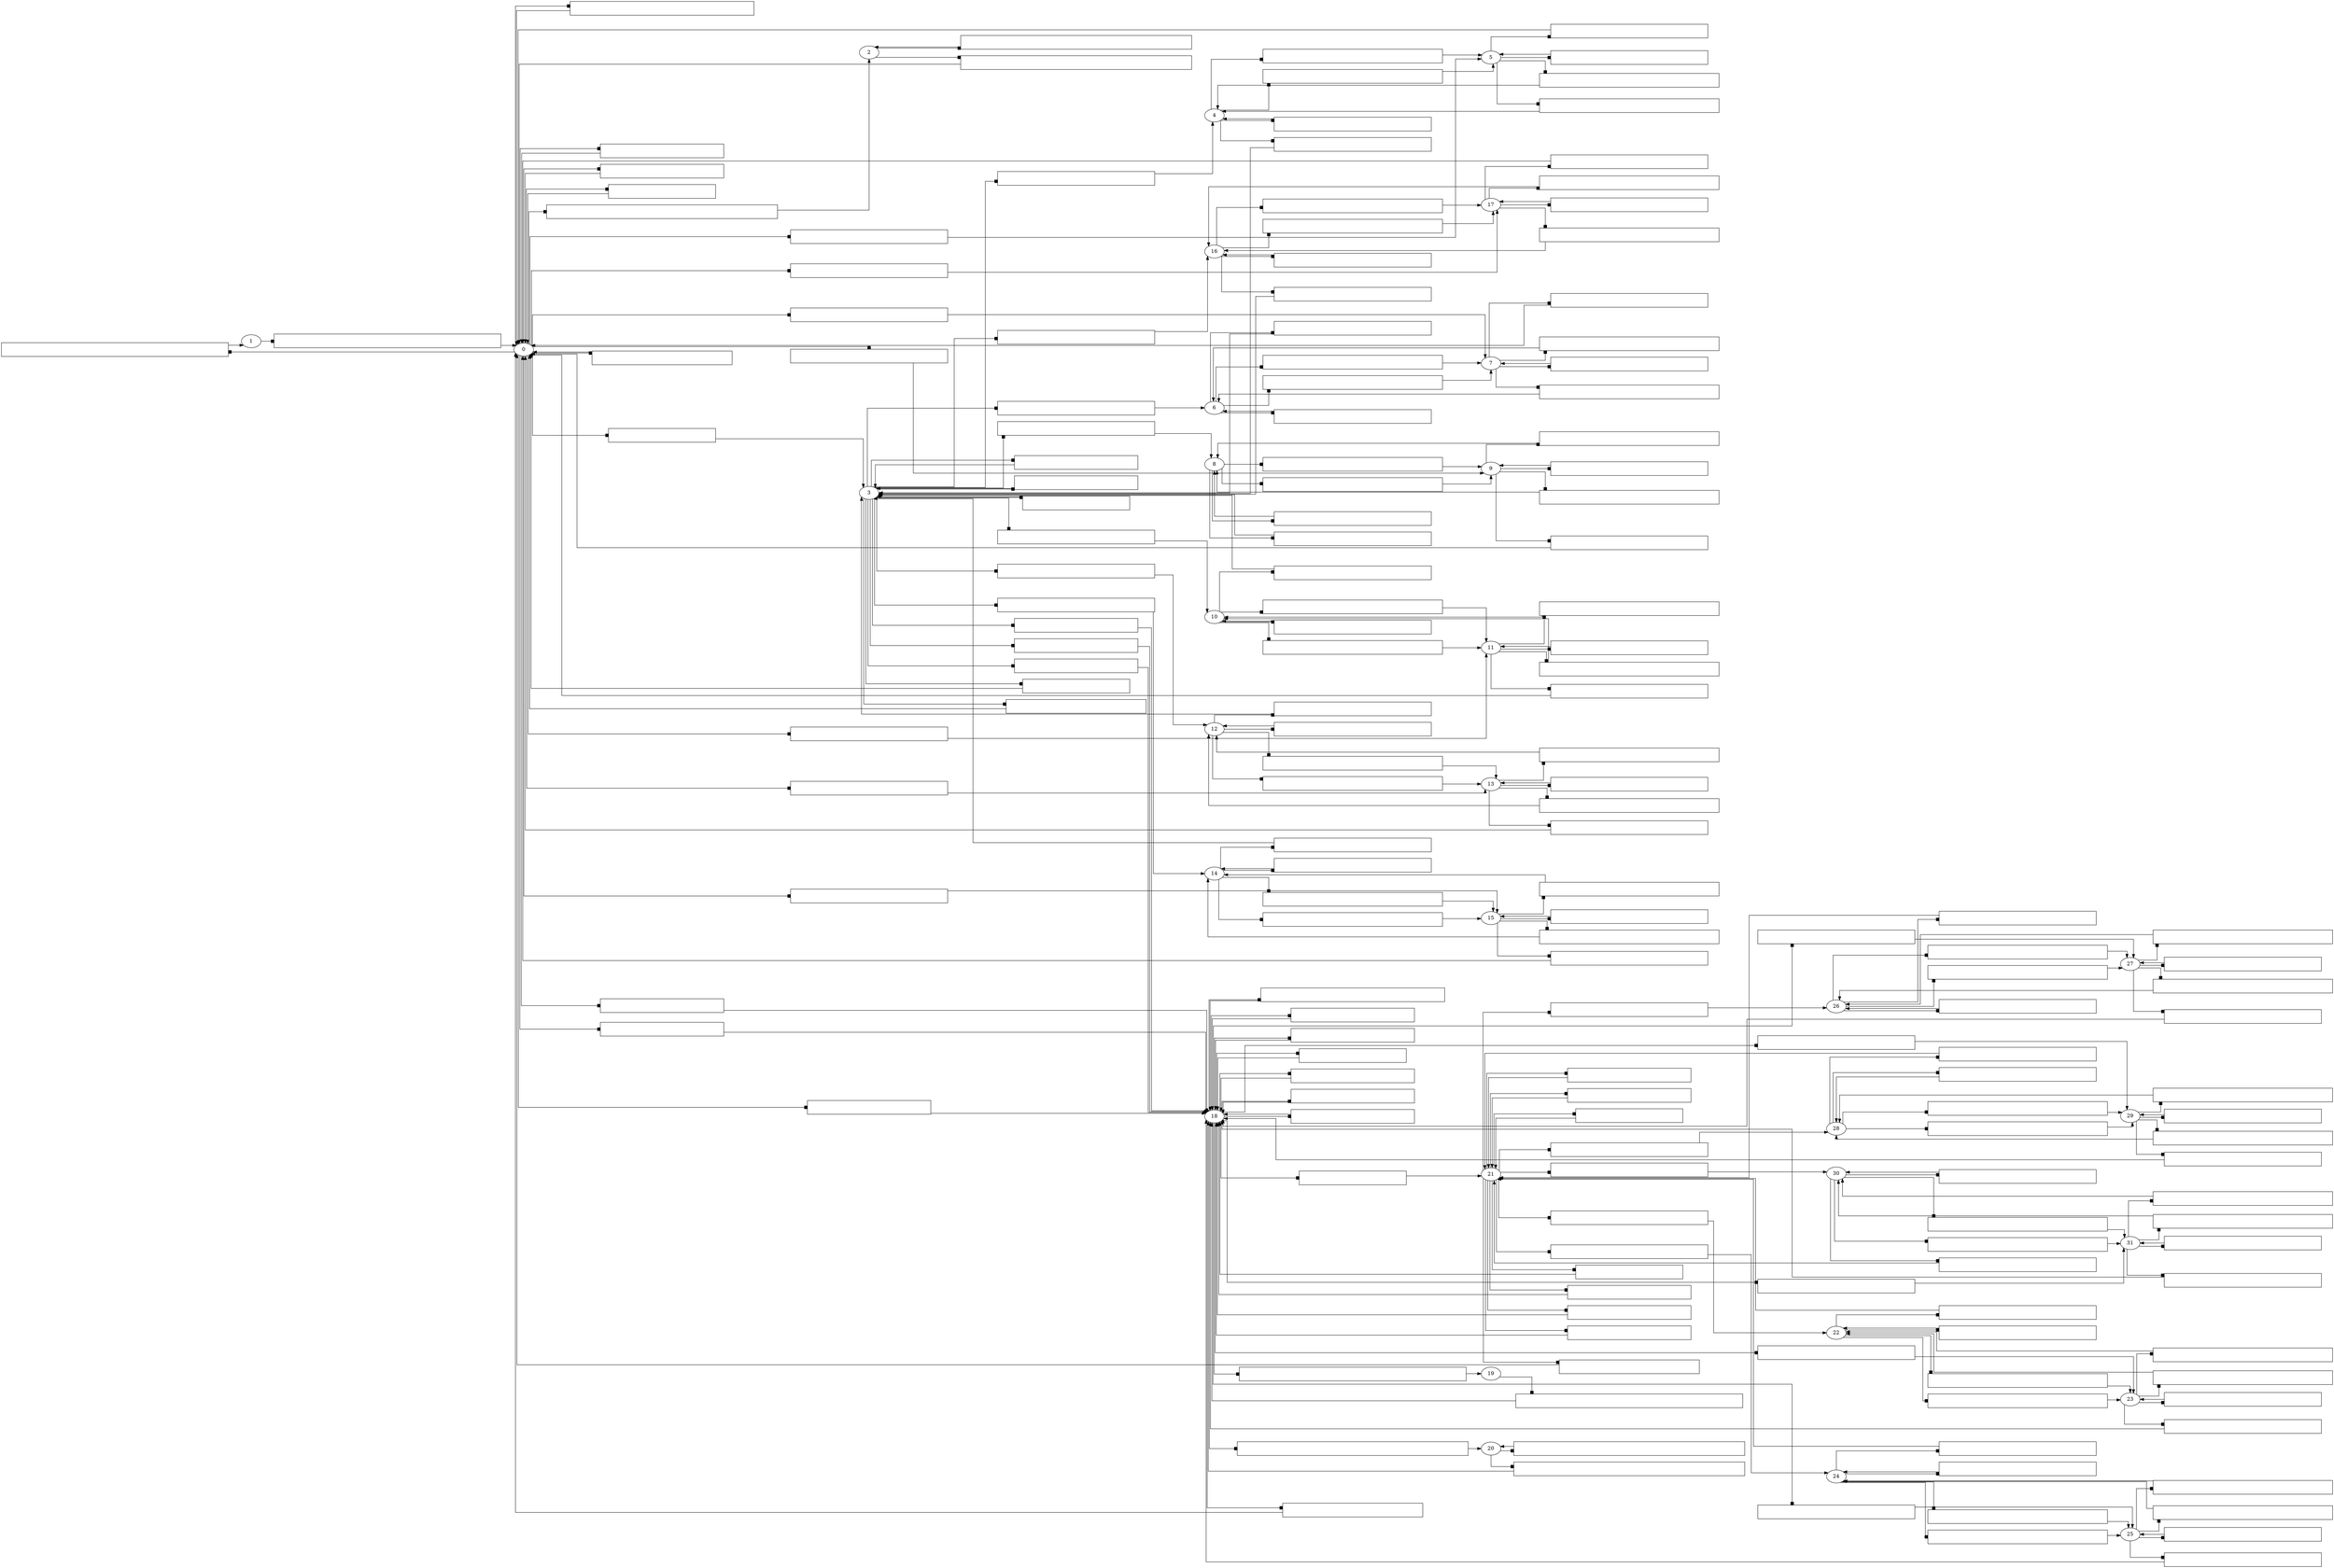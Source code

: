 digraph G {

	rankdir="LR";
	splines=ortho;

	E0 [label="'mouseover' on '#131-125'\n(/html[1]/body[1]/div[2]/div[2]/*[name()='svg'][1]/*[name()='g'][1]/*[name()='rect'][1])", shape="box", style="filled", fillcolor="#FFFFFF", fontcolor="#FFFFFF"];
	0 -> E0 [arrowhead="box"];
	E0 -> 1;

	E1 [label="'click' on '#svgM rect.legendSquare'\n(/html[1]/body[1]/div[2]/div[2]/*[name()='svg'][1]/*[name()='rect'][1])", shape="box", style="filled", fillcolor="#FFFFFF", fontcolor="#FFFFFF"];
	0 -> E1 [arrowhead="box"];
	E1 -> 0;

	E2 [label="'mouseover' on '#svgS g circle.dot'\n(/html[1]/body[1]/div[2]/div[3]/*[name()='svg'][1]/*[name()='g'][1]/*[name()='circle'][1])", shape="box", style="filled", fillcolor="#FFFFFF", fontcolor="#FFFFFF"];
	0 -> E2 [arrowhead="box"];
	E2 -> 2;

	E3 [label="'click' on '#all-only'\n(/html[1]/body[1]/div[2]/div[4]/div[1]/input[1])", shape="box", style="filled", fillcolor="#FFFFFF", fontcolor="#FFFFFF"];
	0 -> E3 [arrowhead="box"];
	E3 -> 0;

	E4 [label="'change' on '#all-only'\n(/html[1]/body[1]/div[2]/div[4]/div[1]/input[1])", shape="box", style="filled", fillcolor="#FFFFFF", fontcolor="#FFFFFF"];
	0 -> E4 [arrowhead="box"];
	E4 -> 0;

	E5 [label="'click' on '#list-area input'\n(/html[1]/body[1]/div[2]/div[4]/input[1])", shape="box", style="filled", fillcolor="#FFFFFF", fontcolor="#FFFFFF"];
	0 -> E5 [arrowhead="box"];
	E5 -> 0;

	E6 [label="'click' on '#list-area input'\n(/html[1]/body[1]/div[2]/div[4]/input[2])", shape="box", style="filled", fillcolor="#FFFFFF", fontcolor="#FFFFFF"];
	0 -> E6 [arrowhead="box"];
	E6 -> 3;

	E7 [label="'mouseover' on '#list-area table tbody tr td.atd'\n(/html[1]/body[1]/div[2]/div[4]/table[1]/tbody[1]/tr[1]/td[1])", shape="box", style="filled", fillcolor="#FFFFFF", fontcolor="#FFFFFF"];
	0 -> E7 [arrowhead="box"];
	E7 -> 5;

	E8 [label="'mouseover' on '#list-area table tbody tr td.atd'\n(/html[1]/body[1]/div[2]/div[4]/table[1]/tbody[1]/tr[2]/td[1])", shape="box", style="filled", fillcolor="#FFFFFF", fontcolor="#FFFFFF"];
	0 -> E8 [arrowhead="box"];
	E8 -> 7;

	E9 [label="'mouseover' on '#list-area table tbody tr td.atd'\n(/html[1]/body[1]/div[2]/div[4]/table[1]/tbody[1]/tr[3]/td[1])", shape="box", style="filled", fillcolor="#FFFFFF", fontcolor="#FFFFFF"];
	0 -> E9 [arrowhead="box"];
	E9 -> 9;

	E10 [label="'mouseover' on '#list-area table tbody tr td.atd'\n(/html[1]/body[1]/div[2]/div[4]/table[1]/tbody[1]/tr[4]/td[1])", shape="box", style="filled", fillcolor="#FFFFFF", fontcolor="#FFFFFF"];
	0 -> E10 [arrowhead="box"];
	E10 -> 11;

	E11 [label="'mouseover' on '#list-area table tbody tr td.atd'\n(/html[1]/body[1]/div[2]/div[4]/table[1]/tbody[1]/tr[5]/td[1])", shape="box", style="filled", fillcolor="#FFFFFF", fontcolor="#FFFFFF"];
	0 -> E11 [arrowhead="box"];
	E11 -> 13;

	E12 [label="'mouseover' on '#list-area table tbody tr td.atd'\n(/html[1]/body[1]/div[2]/div[4]/table[1]/tbody[1]/tr[6]/td[1])", shape="box", style="filled", fillcolor="#FFFFFF", fontcolor="#FFFFFF"];
	0 -> E12 [arrowhead="box"];
	E12 -> 15;

	E13 [label="'mouseover' on '#list-area table tbody tr td.atd'\n(/html[1]/body[1]/div[2]/div[4]/table[1]/tbody[1]/tr[7]/td[1])", shape="box", style="filled", fillcolor="#FFFFFF", fontcolor="#FFFFFF"];
	0 -> E13 [arrowhead="box"];
	E13 -> 17;

	E14 [label="'click' on '#cancdis'\n(/html[1]/body[1]/div[2]/div[4]/div[2]/div[1]/input[1])", shape="box", style="filled", fillcolor="#FFFFFF", fontcolor="#FFFFFF"];
	0 -> E14 [arrowhead="box"];
	E14 -> 0;

	E15 [label="'click' on '#t5d1'\n(/html[1]/body[1]/div[2]/div[4]/div[2]/input[1])", shape="box", style="filled", fillcolor="#FFFFFF", fontcolor="#FFFFFF"];
	0 -> E15 [arrowhead="box"];
	E15 -> 18;

	E16 [label="'click' on '#t5d2'\n(/html[1]/body[1]/div[2]/div[4]/div[2]/input[2])", shape="box", style="filled", fillcolor="#FFFFFF", fontcolor="#FFFFFF"];
	0 -> E16 [arrowhead="box"];
	E16 -> 18;

	E17 [label="'click' on '#t5s'\n(/html[1]/body[1]/div[2]/div[4]/div[2]/input[3])", shape="box", style="filled", fillcolor="#FFFFFF", fontcolor="#FFFFFF"];
	0 -> E17 [arrowhead="box"];
	E17 -> 18;

	E18 [label="'mouseout' on '#131-125'\n(/html[1]/body[1]/div[2]/div[2]/*[name()='svg'][1]/*[name()='g'][1]/*[name()='rect'][1])", shape="box", style="filled", fillcolor="#FFFFFF", fontcolor="#FFFFFF"];
	1 -> E18 [arrowhead="box"];
	E18 -> 0;

	E19 [label="'mouseout' on '#svgS g circle.dot'\n(/html[1]/body[1]/div[2]/div[3]/*[name()='svg'][1]/*[name()='g'][1]/*[name()='circle'][1])", shape="box", style="filled", fillcolor="#FFFFFF", fontcolor="#FFFFFF"];
	2 -> E19 [arrowhead="box"];
	E19 -> 0;

	E20 [label="'click' on '#svgS g circle.dot'\n(/html[1]/body[1]/div[2]/div[3]/*[name()='svg'][1]/*[name()='g'][1]/*[name()='circle'][1])", shape="box", style="filled", fillcolor="#FFFFFF", fontcolor="#FFFFFF"];
	2 -> E20 [arrowhead="box"];
	E20 -> 2;

	E21 [label="'click' on '#all-only'\n(/html[1]/body[1]/div[2]/div[4]/div[1]/input[1])", shape="box", style="filled", fillcolor="#FFFFFF", fontcolor="#FFFFFF"];
	3 -> E21 [arrowhead="box"];
	E21 -> 3;

	E22 [label="'change' on '#all-only'\n(/html[1]/body[1]/div[2]/div[4]/div[1]/input[1])", shape="box", style="filled", fillcolor="#FFFFFF", fontcolor="#FFFFFF"];
	3 -> E22 [arrowhead="box"];
	E22 -> 3;

	E23 [label="'click' on '#list-area input'\n(/html[1]/body[1]/div[2]/div[4]/input[1])", shape="box", style="filled", fillcolor="#FFFFFF", fontcolor="#FFFFFF"];
	3 -> E23 [arrowhead="box"];
	E23 -> 0;

	E24 [label="'click' on '#list-area input'\n(/html[1]/body[1]/div[2]/div[4]/input[2])", shape="box", style="filled", fillcolor="#FFFFFF", fontcolor="#FFFFFF"];
	3 -> E24 [arrowhead="box"];
	E24 -> 3;

	E25 [label="'mouseover' on '#list-area table tbody tr td.atd'\n(/html[1]/body[1]/div[2]/div[4]/table[1]/tbody[1]/tr[1]/td[1])", shape="box", style="filled", fillcolor="#FFFFFF", fontcolor="#FFFFFF"];
	3 -> E25 [arrowhead="box"];
	E25 -> 4;

	E26 [label="'mouseover' on '#list-area table tbody tr td.atd'\n(/html[1]/body[1]/div[2]/div[4]/table[1]/tbody[1]/tr[2]/td[1])", shape="box", style="filled", fillcolor="#FFFFFF", fontcolor="#FFFFFF"];
	3 -> E26 [arrowhead="box"];
	E26 -> 6;

	E27 [label="'mouseover' on '#list-area table tbody tr td.atd'\n(/html[1]/body[1]/div[2]/div[4]/table[1]/tbody[1]/tr[3]/td[1])", shape="box", style="filled", fillcolor="#FFFFFF", fontcolor="#FFFFFF"];
	3 -> E27 [arrowhead="box"];
	E27 -> 8;

	E28 [label="'mouseover' on '#list-area table tbody tr td.atd'\n(/html[1]/body[1]/div[2]/div[4]/table[1]/tbody[1]/tr[4]/td[1])", shape="box", style="filled", fillcolor="#FFFFFF", fontcolor="#FFFFFF"];
	3 -> E28 [arrowhead="box"];
	E28 -> 10;

	E29 [label="'mouseover' on '#list-area table tbody tr td.atd'\n(/html[1]/body[1]/div[2]/div[4]/table[1]/tbody[1]/tr[5]/td[1])", shape="box", style="filled", fillcolor="#FFFFFF", fontcolor="#FFFFFF"];
	3 -> E29 [arrowhead="box"];
	E29 -> 12;

	E30 [label="'mouseover' on '#list-area table tbody tr td.atd'\n(/html[1]/body[1]/div[2]/div[4]/table[1]/tbody[1]/tr[6]/td[1])", shape="box", style="filled", fillcolor="#FFFFFF", fontcolor="#FFFFFF"];
	3 -> E30 [arrowhead="box"];
	E30 -> 14;

	E31 [label="'mouseover' on '#list-area table tbody tr td.atd'\n(/html[1]/body[1]/div[2]/div[4]/table[1]/tbody[1]/tr[7]/td[1])", shape="box", style="filled", fillcolor="#FFFFFF", fontcolor="#FFFFFF"];
	3 -> E31 [arrowhead="box"];
	E31 -> 16;

	E32 [label="'click' on '#cancdis'\n(/html[1]/body[1]/div[2]/div[4]/div[2]/div[1]/input[1])", shape="box", style="filled", fillcolor="#FFFFFF", fontcolor="#FFFFFF"];
	3 -> E32 [arrowhead="box"];
	E32 -> 0;

	E33 [label="'click' on '#t5d1'\n(/html[1]/body[1]/div[2]/div[4]/div[2]/input[1])", shape="box", style="filled", fillcolor="#FFFFFF", fontcolor="#FFFFFF"];
	3 -> E33 [arrowhead="box"];
	E33 -> 18;

	E34 [label="'click' on '#t5d2'\n(/html[1]/body[1]/div[2]/div[4]/div[2]/input[2])", shape="box", style="filled", fillcolor="#FFFFFF", fontcolor="#FFFFFF"];
	3 -> E34 [arrowhead="box"];
	E34 -> 18;

	E35 [label="'click' on '#t5s'\n(/html[1]/body[1]/div[2]/div[4]/div[2]/input[3])", shape="box", style="filled", fillcolor="#FFFFFF", fontcolor="#FFFFFF"];
	3 -> E35 [arrowhead="box"];
	E35 -> 18;

	E36 [label="'mouseout' on '#list-area table tbody tr td.atd'\n(/html[1]/body[1]/div[2]/div[4]/table[1]/tbody[1]/tr[1]/td[1])", shape="box", style="filled", fillcolor="#FFFFFF", fontcolor="#FFFFFF"];
	4 -> E36 [arrowhead="box"];
	E36 -> 3;

	E37 [label="'click' on '#list-area table tbody tr td.atd'\n(/html[1]/body[1]/div[2]/div[4]/table[1]/tbody[1]/tr[1]/td[1])", shape="box", style="filled", fillcolor="#FFFFFF", fontcolor="#FFFFFF"];
	4 -> E37 [arrowhead="box"];
	E37 -> 4;

	E38 [label="'click' on '#breast neoplasms '\n(/html[1]/body[1]/div[2]/div[4]/table[1]/tbody[1]/tr[1]/td[1]/input[1])", shape="box", style="filled", fillcolor="#FFFFFF", fontcolor="#FFFFFF"];
	4 -> E38 [arrowhead="box"];
	E38 -> 5;

	E39 [label="'change' on '#breast neoplasms '\n(/html[1]/body[1]/div[2]/div[4]/table[1]/tbody[1]/tr[1]/td[1]/input[1])", shape="box", style="filled", fillcolor="#FFFFFF", fontcolor="#FFFFFF"];
	4 -> E39 [arrowhead="box"];
	E39 -> 5;

	E40 [label="'mouseout' on '#list-area table tbody tr td.atd'\n(/html[1]/body[1]/div[2]/div[4]/table[1]/tbody[1]/tr[1]/td[1])", shape="box", style="filled", fillcolor="#FFFFFF", fontcolor="#FFFFFF"];
	5 -> E40 [arrowhead="box"];
	E40 -> 0;

	E41 [label="'click' on '#list-area table tbody tr td.atd'\n(/html[1]/body[1]/div[2]/div[4]/table[1]/tbody[1]/tr[1]/td[1])", shape="box", style="filled", fillcolor="#FFFFFF", fontcolor="#FFFFFF"];
	5 -> E41 [arrowhead="box"];
	E41 -> 5;

	E42 [label="'click' on '#breast neoplasms '\n(/html[1]/body[1]/div[2]/div[4]/table[1]/tbody[1]/tr[1]/td[1]/input[1])", shape="box", style="filled", fillcolor="#FFFFFF", fontcolor="#FFFFFF"];
	5 -> E42 [arrowhead="box"];
	E42 -> 4;

	E43 [label="'change' on '#breast neoplasms '\n(/html[1]/body[1]/div[2]/div[4]/table[1]/tbody[1]/tr[1]/td[1]/input[1])", shape="box", style="filled", fillcolor="#FFFFFF", fontcolor="#FFFFFF"];
	5 -> E43 [arrowhead="box"];
	E43 -> 4;

	E44 [label="'mouseout' on '#list-area table tbody tr td.atd'\n(/html[1]/body[1]/div[2]/div[4]/table[1]/tbody[1]/tr[2]/td[1])", shape="box", style="filled", fillcolor="#FFFFFF", fontcolor="#FFFFFF"];
	6 -> E44 [arrowhead="box"];
	E44 -> 3;

	E45 [label="'click' on '#list-area table tbody tr td.atd'\n(/html[1]/body[1]/div[2]/div[4]/table[1]/tbody[1]/tr[2]/td[1])", shape="box", style="filled", fillcolor="#FFFFFF", fontcolor="#FFFFFF"];
	6 -> E45 [arrowhead="box"];
	E45 -> 6;

	E46 [label="'click' on '#carcinoma renal cell '\n(/html[1]/body[1]/div[2]/div[4]/table[1]/tbody[1]/tr[2]/td[1]/input[1])", shape="box", style="filled", fillcolor="#FFFFFF", fontcolor="#FFFFFF"];
	6 -> E46 [arrowhead="box"];
	E46 -> 7;

	E47 [label="'change' on '#carcinoma renal cell '\n(/html[1]/body[1]/div[2]/div[4]/table[1]/tbody[1]/tr[2]/td[1]/input[1])", shape="box", style="filled", fillcolor="#FFFFFF", fontcolor="#FFFFFF"];
	6 -> E47 [arrowhead="box"];
	E47 -> 7;

	E48 [label="'mouseout' on '#list-area table tbody tr td.atd'\n(/html[1]/body[1]/div[2]/div[4]/table[1]/tbody[1]/tr[2]/td[1])", shape="box", style="filled", fillcolor="#FFFFFF", fontcolor="#FFFFFF"];
	7 -> E48 [arrowhead="box"];
	E48 -> 0;

	E49 [label="'click' on '#list-area table tbody tr td.atd'\n(/html[1]/body[1]/div[2]/div[4]/table[1]/tbody[1]/tr[2]/td[1])", shape="box", style="filled", fillcolor="#FFFFFF", fontcolor="#FFFFFF"];
	7 -> E49 [arrowhead="box"];
	E49 -> 7;

	E50 [label="'click' on '#carcinoma renal cell '\n(/html[1]/body[1]/div[2]/div[4]/table[1]/tbody[1]/tr[2]/td[1]/input[1])", shape="box", style="filled", fillcolor="#FFFFFF", fontcolor="#FFFFFF"];
	7 -> E50 [arrowhead="box"];
	E50 -> 6;

	E51 [label="'change' on '#carcinoma renal cell '\n(/html[1]/body[1]/div[2]/div[4]/table[1]/tbody[1]/tr[2]/td[1]/input[1])", shape="box", style="filled", fillcolor="#FFFFFF", fontcolor="#FFFFFF"];
	7 -> E51 [arrowhead="box"];
	E51 -> 6;

	E52 [label="'mouseout' on '#list-area table tbody tr td.atd'\n(/html[1]/body[1]/div[2]/div[4]/table[1]/tbody[1]/tr[3]/td[1])", shape="box", style="filled", fillcolor="#FFFFFF", fontcolor="#FFFFFF"];
	8 -> E52 [arrowhead="box"];
	E52 -> 3;

	E53 [label="'click' on '#list-area table tbody tr td.atd'\n(/html[1]/body[1]/div[2]/div[4]/table[1]/tbody[1]/tr[3]/td[1])", shape="box", style="filled", fillcolor="#FFFFFF", fontcolor="#FFFFFF"];
	8 -> E53 [arrowhead="box"];
	E53 -> 8;

	E54 [label="'click' on '#colorectal neoplasms '\n(/html[1]/body[1]/div[2]/div[4]/table[1]/tbody[1]/tr[3]/td[1]/input[1])", shape="box", style="filled", fillcolor="#FFFFFF", fontcolor="#FFFFFF"];
	8 -> E54 [arrowhead="box"];
	E54 -> 9;

	E55 [label="'change' on '#colorectal neoplasms '\n(/html[1]/body[1]/div[2]/div[4]/table[1]/tbody[1]/tr[3]/td[1]/input[1])", shape="box", style="filled", fillcolor="#FFFFFF", fontcolor="#FFFFFF"];
	8 -> E55 [arrowhead="box"];
	E55 -> 9;

	E56 [label="'mouseout' on '#list-area table tbody tr td.atd'\n(/html[1]/body[1]/div[2]/div[4]/table[1]/tbody[1]/tr[3]/td[1])", shape="box", style="filled", fillcolor="#FFFFFF", fontcolor="#FFFFFF"];
	9 -> E56 [arrowhead="box"];
	E56 -> 0;

	E57 [label="'click' on '#list-area table tbody tr td.atd'\n(/html[1]/body[1]/div[2]/div[4]/table[1]/tbody[1]/tr[3]/td[1])", shape="box", style="filled", fillcolor="#FFFFFF", fontcolor="#FFFFFF"];
	9 -> E57 [arrowhead="box"];
	E57 -> 9;

	E58 [label="'click' on '#colorectal neoplasms '\n(/html[1]/body[1]/div[2]/div[4]/table[1]/tbody[1]/tr[3]/td[1]/input[1])", shape="box", style="filled", fillcolor="#FFFFFF", fontcolor="#FFFFFF"];
	9 -> E58 [arrowhead="box"];
	E58 -> 8;

	E59 [label="'change' on '#colorectal neoplasms '\n(/html[1]/body[1]/div[2]/div[4]/table[1]/tbody[1]/tr[3]/td[1]/input[1])", shape="box", style="filled", fillcolor="#FFFFFF", fontcolor="#FFFFFF"];
	9 -> E59 [arrowhead="box"];
	E59 -> 8;

	E60 [label="'mouseout' on '#list-area table tbody tr td.atd'\n(/html[1]/body[1]/div[2]/div[4]/table[1]/tbody[1]/tr[4]/td[1])", shape="box", style="filled", fillcolor="#FFFFFF", fontcolor="#FFFFFF"];
	10 -> E60 [arrowhead="box"];
	E60 -> 3;

	E61 [label="'click' on '#list-area table tbody tr td.atd'\n(/html[1]/body[1]/div[2]/div[4]/table[1]/tbody[1]/tr[4]/td[1])", shape="box", style="filled", fillcolor="#FFFFFF", fontcolor="#FFFFFF"];
	10 -> E61 [arrowhead="box"];
	E61 -> 10;

	E62 [label="'click' on '#head and neck neoplasms '\n(/html[1]/body[1]/div[2]/div[4]/table[1]/tbody[1]/tr[4]/td[1]/input[1])", shape="box", style="filled", fillcolor="#FFFFFF", fontcolor="#FFFFFF"];
	10 -> E62 [arrowhead="box"];
	E62 -> 11;

	E63 [label="'change' on '#head and neck neoplasms '\n(/html[1]/body[1]/div[2]/div[4]/table[1]/tbody[1]/tr[4]/td[1]/input[1])", shape="box", style="filled", fillcolor="#FFFFFF", fontcolor="#FFFFFF"];
	10 -> E63 [arrowhead="box"];
	E63 -> 11;

	E64 [label="'mouseout' on '#list-area table tbody tr td.atd'\n(/html[1]/body[1]/div[2]/div[4]/table[1]/tbody[1]/tr[4]/td[1])", shape="box", style="filled", fillcolor="#FFFFFF", fontcolor="#FFFFFF"];
	11 -> E64 [arrowhead="box"];
	E64 -> 0;

	E65 [label="'click' on '#list-area table tbody tr td.atd'\n(/html[1]/body[1]/div[2]/div[4]/table[1]/tbody[1]/tr[4]/td[1])", shape="box", style="filled", fillcolor="#FFFFFF", fontcolor="#FFFFFF"];
	11 -> E65 [arrowhead="box"];
	E65 -> 11;

	E66 [label="'click' on '#head and neck neoplasms '\n(/html[1]/body[1]/div[2]/div[4]/table[1]/tbody[1]/tr[4]/td[1]/input[1])", shape="box", style="filled", fillcolor="#FFFFFF", fontcolor="#FFFFFF"];
	11 -> E66 [arrowhead="box"];
	E66 -> 10;

	E67 [label="'change' on '#head and neck neoplasms '\n(/html[1]/body[1]/div[2]/div[4]/table[1]/tbody[1]/tr[4]/td[1]/input[1])", shape="box", style="filled", fillcolor="#FFFFFF", fontcolor="#FFFFFF"];
	11 -> E67 [arrowhead="box"];
	E67 -> 10;

	E68 [label="'mouseout' on '#list-area table tbody tr td.atd'\n(/html[1]/body[1]/div[2]/div[4]/table[1]/tbody[1]/tr[5]/td[1])", shape="box", style="filled", fillcolor="#FFFFFF", fontcolor="#FFFFFF"];
	12 -> E68 [arrowhead="box"];
	E68 -> 3;

	E69 [label="'click' on '#list-area table tbody tr td.atd'\n(/html[1]/body[1]/div[2]/div[4]/table[1]/tbody[1]/tr[5]/td[1])", shape="box", style="filled", fillcolor="#FFFFFF", fontcolor="#FFFFFF"];
	12 -> E69 [arrowhead="box"];
	E69 -> 12;

	E70 [label="'click' on '#leukemia b-cell '\n(/html[1]/body[1]/div[2]/div[4]/table[1]/tbody[1]/tr[5]/td[1]/input[1])", shape="box", style="filled", fillcolor="#FFFFFF", fontcolor="#FFFFFF"];
	12 -> E70 [arrowhead="box"];
	E70 -> 13;

	E71 [label="'change' on '#leukemia b-cell '\n(/html[1]/body[1]/div[2]/div[4]/table[1]/tbody[1]/tr[5]/td[1]/input[1])", shape="box", style="filled", fillcolor="#FFFFFF", fontcolor="#FFFFFF"];
	12 -> E71 [arrowhead="box"];
	E71 -> 13;

	E72 [label="'mouseout' on '#list-area table tbody tr td.atd'\n(/html[1]/body[1]/div[2]/div[4]/table[1]/tbody[1]/tr[5]/td[1])", shape="box", style="filled", fillcolor="#FFFFFF", fontcolor="#FFFFFF"];
	13 -> E72 [arrowhead="box"];
	E72 -> 0;

	E73 [label="'click' on '#list-area table tbody tr td.atd'\n(/html[1]/body[1]/div[2]/div[4]/table[1]/tbody[1]/tr[5]/td[1])", shape="box", style="filled", fillcolor="#FFFFFF", fontcolor="#FFFFFF"];
	13 -> E73 [arrowhead="box"];
	E73 -> 13;

	E74 [label="'click' on '#leukemia b-cell '\n(/html[1]/body[1]/div[2]/div[4]/table[1]/tbody[1]/tr[5]/td[1]/input[1])", shape="box", style="filled", fillcolor="#FFFFFF", fontcolor="#FFFFFF"];
	13 -> E74 [arrowhead="box"];
	E74 -> 12;

	E75 [label="'change' on '#leukemia b-cell '\n(/html[1]/body[1]/div[2]/div[4]/table[1]/tbody[1]/tr[5]/td[1]/input[1])", shape="box", style="filled", fillcolor="#FFFFFF", fontcolor="#FFFFFF"];
	13 -> E75 [arrowhead="box"];
	E75 -> 12;

	E76 [label="'mouseout' on '#list-area table tbody tr td.atd'\n(/html[1]/body[1]/div[2]/div[4]/table[1]/tbody[1]/tr[6]/td[1])", shape="box", style="filled", fillcolor="#FFFFFF", fontcolor="#FFFFFF"];
	14 -> E76 [arrowhead="box"];
	E76 -> 3;

	E77 [label="'click' on '#list-area table tbody tr td.atd'\n(/html[1]/body[1]/div[2]/div[4]/table[1]/tbody[1]/tr[6]/td[1])", shape="box", style="filled", fillcolor="#FFFFFF", fontcolor="#FFFFFF"];
	14 -> E77 [arrowhead="box"];
	E77 -> 14;

	E78 [label="'click' on '#leukemia myeloid '\n(/html[1]/body[1]/div[2]/div[4]/table[1]/tbody[1]/tr[6]/td[1]/input[1])", shape="box", style="filled", fillcolor="#FFFFFF", fontcolor="#FFFFFF"];
	14 -> E78 [arrowhead="box"];
	E78 -> 15;

	E79 [label="'change' on '#leukemia myeloid '\n(/html[1]/body[1]/div[2]/div[4]/table[1]/tbody[1]/tr[6]/td[1]/input[1])", shape="box", style="filled", fillcolor="#FFFFFF", fontcolor="#FFFFFF"];
	14 -> E79 [arrowhead="box"];
	E79 -> 15;

	E80 [label="'mouseout' on '#list-area table tbody tr td.atd'\n(/html[1]/body[1]/div[2]/div[4]/table[1]/tbody[1]/tr[6]/td[1])", shape="box", style="filled", fillcolor="#FFFFFF", fontcolor="#FFFFFF"];
	15 -> E80 [arrowhead="box"];
	E80 -> 0;

	E81 [label="'click' on '#list-area table tbody tr td.atd'\n(/html[1]/body[1]/div[2]/div[4]/table[1]/tbody[1]/tr[6]/td[1])", shape="box", style="filled", fillcolor="#FFFFFF", fontcolor="#FFFFFF"];
	15 -> E81 [arrowhead="box"];
	E81 -> 15;

	E82 [label="'click' on '#leukemia myeloid '\n(/html[1]/body[1]/div[2]/div[4]/table[1]/tbody[1]/tr[6]/td[1]/input[1])", shape="box", style="filled", fillcolor="#FFFFFF", fontcolor="#FFFFFF"];
	15 -> E82 [arrowhead="box"];
	E82 -> 14;

	E83 [label="'change' on '#leukemia myeloid '\n(/html[1]/body[1]/div[2]/div[4]/table[1]/tbody[1]/tr[6]/td[1]/input[1])", shape="box", style="filled", fillcolor="#FFFFFF", fontcolor="#FFFFFF"];
	15 -> E83 [arrowhead="box"];
	E83 -> 14;

	E84 [label="'mouseout' on '#list-area table tbody tr td.atd'\n(/html[1]/body[1]/div[2]/div[4]/table[1]/tbody[1]/tr[7]/td[1])", shape="box", style="filled", fillcolor="#FFFFFF", fontcolor="#FFFFFF"];
	16 -> E84 [arrowhead="box"];
	E84 -> 3;

	E85 [label="'click' on '#list-area table tbody tr td.atd'\n(/html[1]/body[1]/div[2]/div[4]/table[1]/tbody[1]/tr[7]/td[1])", shape="box", style="filled", fillcolor="#FFFFFF", fontcolor="#FFFFFF"];
	16 -> E85 [arrowhead="box"];
	E85 -> 16;

	E86 [label="'click' on '#lymphoma '\n(/html[1]/body[1]/div[2]/div[4]/table[1]/tbody[1]/tr[7]/td[1]/input[1])", shape="box", style="filled", fillcolor="#FFFFFF", fontcolor="#FFFFFF"];
	16 -> E86 [arrowhead="box"];
	E86 -> 17;

	E87 [label="'change' on '#lymphoma '\n(/html[1]/body[1]/div[2]/div[4]/table[1]/tbody[1]/tr[7]/td[1]/input[1])", shape="box", style="filled", fillcolor="#FFFFFF", fontcolor="#FFFFFF"];
	16 -> E87 [arrowhead="box"];
	E87 -> 17;

	E88 [label="'mouseout' on '#list-area table tbody tr td.atd'\n(/html[1]/body[1]/div[2]/div[4]/table[1]/tbody[1]/tr[7]/td[1])", shape="box", style="filled", fillcolor="#FFFFFF", fontcolor="#FFFFFF"];
	17 -> E88 [arrowhead="box"];
	E88 -> 0;

	E89 [label="'click' on '#list-area table tbody tr td.atd'\n(/html[1]/body[1]/div[2]/div[4]/table[1]/tbody[1]/tr[7]/td[1])", shape="box", style="filled", fillcolor="#FFFFFF", fontcolor="#FFFFFF"];
	17 -> E89 [arrowhead="box"];
	E89 -> 17;

	E90 [label="'click' on '#lymphoma '\n(/html[1]/body[1]/div[2]/div[4]/table[1]/tbody[1]/tr[7]/td[1]/input[1])", shape="box", style="filled", fillcolor="#FFFFFF", fontcolor="#FFFFFF"];
	17 -> E90 [arrowhead="box"];
	E90 -> 16;

	E91 [label="'change' on '#lymphoma '\n(/html[1]/body[1]/div[2]/div[4]/table[1]/tbody[1]/tr[7]/td[1]/input[1])", shape="box", style="filled", fillcolor="#FFFFFF", fontcolor="#FFFFFF"];
	17 -> E91 [arrowhead="box"];
	E91 -> 16;

	E92 [label="'mouseover' on '#718-629'\n(/html[1]/body[1]/div[2]/div[2]/*[name()='svg'][1]/*[name()='g'][1]/*[name()='rect'][1])", shape="box", style="filled", fillcolor="#FFFFFF", fontcolor="#FFFFFF"];
	18 -> E92 [arrowhead="box"];
	E92 -> 19;

	E93 [label="'click' on '#svgM rect.legendSquare'\n(/html[1]/body[1]/div[2]/div[2]/*[name()='svg'][1]/*[name()='rect'][1])", shape="box", style="filled", fillcolor="#FFFFFF", fontcolor="#FFFFFF"];
	18 -> E93 [arrowhead="box"];
	E93 -> 18;

	E94 [label="'mouseover' on '#svgS g circle.dot'\n(/html[1]/body[1]/div[2]/div[3]/*[name()='svg'][1]/*[name()='g'][1]/*[name()='circle'][1])", shape="box", style="filled", fillcolor="#FFFFFF", fontcolor="#FFFFFF"];
	18 -> E94 [arrowhead="box"];
	E94 -> 20;

	E95 [label="'click' on '#all-only'\n(/html[1]/body[1]/div[2]/div[4]/div[1]/input[1])", shape="box", style="filled", fillcolor="#FFFFFF", fontcolor="#FFFFFF"];
	18 -> E95 [arrowhead="box"];
	E95 -> 18;

	E96 [label="'change' on '#all-only'\n(/html[1]/body[1]/div[2]/div[4]/div[1]/input[1])", shape="box", style="filled", fillcolor="#FFFFFF", fontcolor="#FFFFFF"];
	18 -> E96 [arrowhead="box"];
	E96 -> 18;

	E97 [label="'click' on '#list-area input'\n(/html[1]/body[1]/div[2]/div[4]/input[1])", shape="box", style="filled", fillcolor="#FFFFFF", fontcolor="#FFFFFF"];
	18 -> E97 [arrowhead="box"];
	E97 -> 18;

	E98 [label="'click' on '#list-area input'\n(/html[1]/body[1]/div[2]/div[4]/input[2])", shape="box", style="filled", fillcolor="#FFFFFF", fontcolor="#FFFFFF"];
	18 -> E98 [arrowhead="box"];
	E98 -> 21;

	E99 [label="'mouseover' on '#list-area table tbody tr td.atd'\n(/html[1]/body[1]/div[2]/div[4]/table[1]/tbody[1]/tr[1]/td[1])", shape="box", style="filled", fillcolor="#FFFFFF", fontcolor="#FFFFFF"];
	18 -> E99 [arrowhead="box"];
	E99 -> 23;

	E100 [label="'mouseover' on '#list-area table tbody tr td.atd'\n(/html[1]/body[1]/div[2]/div[4]/table[1]/tbody[1]/tr[2]/td[1])", shape="box", style="filled", fillcolor="#FFFFFF", fontcolor="#FFFFFF"];
	18 -> E100 [arrowhead="box"];
	E100 -> 25;

	E101 [label="'mouseover' on '#list-area table tbody tr td.atd'\n(/html[1]/body[1]/div[2]/div[4]/table[1]/tbody[1]/tr[3]/td[1])", shape="box", style="filled", fillcolor="#FFFFFF", fontcolor="#FFFFFF"];
	18 -> E101 [arrowhead="box"];
	E101 -> 27;

	E102 [label="'mouseover' on '#list-area table tbody tr td.atd'\n(/html[1]/body[1]/div[2]/div[4]/table[1]/tbody[1]/tr[4]/td[1])", shape="box", style="filled", fillcolor="#FFFFFF", fontcolor="#FFFFFF"];
	18 -> E102 [arrowhead="box"];
	E102 -> 29;

	E103 [label="'mouseover' on '#list-area table tbody tr td.atd'\n(/html[1]/body[1]/div[2]/div[4]/table[1]/tbody[1]/tr[5]/td[1])", shape="box", style="filled", fillcolor="#FFFFFF", fontcolor="#FFFFFF"];
	18 -> E103 [arrowhead="box"];
	E103 -> 31;

	E104 [label="'click' on '#cancdis'\n(/html[1]/body[1]/div[2]/div[4]/div[2]/div[1]/input[1])", shape="box", style="filled", fillcolor="#FFFFFF", fontcolor="#FFFFFF"];
	18 -> E104 [arrowhead="box"];
	E104 -> 0;

	E105 [label="'click' on '#t5d1'\n(/html[1]/body[1]/div[2]/div[4]/div[2]/input[1])", shape="box", style="filled", fillcolor="#FFFFFF", fontcolor="#FFFFFF"];
	18 -> E105 [arrowhead="box"];
	E105 -> 18;

	E106 [label="'click' on '#t5d2'\n(/html[1]/body[1]/div[2]/div[4]/div[2]/input[2])", shape="box", style="filled", fillcolor="#FFFFFF", fontcolor="#FFFFFF"];
	18 -> E106 [arrowhead="box"];
	E106 -> 18;

	E107 [label="'click' on '#t5s'\n(/html[1]/body[1]/div[2]/div[4]/div[2]/input[3])", shape="box", style="filled", fillcolor="#FFFFFF", fontcolor="#FFFFFF"];
	18 -> E107 [arrowhead="box"];
	E107 -> 18;

	E108 [label="'mouseout' on '#718-629'\n(/html[1]/body[1]/div[2]/div[2]/*[name()='svg'][1]/*[name()='g'][1]/*[name()='rect'][1])", shape="box", style="filled", fillcolor="#FFFFFF", fontcolor="#FFFFFF"];
	19 -> E108 [arrowhead="box"];
	E108 -> 18;

	E109 [label="'mouseout' on '#svgS g circle.dot'\n(/html[1]/body[1]/div[2]/div[3]/*[name()='svg'][1]/*[name()='g'][1]/*[name()='circle'][1])", shape="box", style="filled", fillcolor="#FFFFFF", fontcolor="#FFFFFF"];
	20 -> E109 [arrowhead="box"];
	E109 -> 18;

	E110 [label="'click' on '#svgS g circle.dot'\n(/html[1]/body[1]/div[2]/div[3]/*[name()='svg'][1]/*[name()='g'][1]/*[name()='circle'][1])", shape="box", style="filled", fillcolor="#FFFFFF", fontcolor="#FFFFFF"];
	20 -> E110 [arrowhead="box"];
	E110 -> 20;

	E111 [label="'click' on '#all-only'\n(/html[1]/body[1]/div[2]/div[4]/div[1]/input[1])", shape="box", style="filled", fillcolor="#FFFFFF", fontcolor="#FFFFFF"];
	21 -> E111 [arrowhead="box"];
	E111 -> 21;

	E112 [label="'change' on '#all-only'\n(/html[1]/body[1]/div[2]/div[4]/div[1]/input[1])", shape="box", style="filled", fillcolor="#FFFFFF", fontcolor="#FFFFFF"];
	21 -> E112 [arrowhead="box"];
	E112 -> 21;

	E113 [label="'click' on '#list-area input'\n(/html[1]/body[1]/div[2]/div[4]/input[1])", shape="box", style="filled", fillcolor="#FFFFFF", fontcolor="#FFFFFF"];
	21 -> E113 [arrowhead="box"];
	E113 -> 18;

	E114 [label="'click' on '#list-area input'\n(/html[1]/body[1]/div[2]/div[4]/input[2])", shape="box", style="filled", fillcolor="#FFFFFF", fontcolor="#FFFFFF"];
	21 -> E114 [arrowhead="box"];
	E114 -> 21;

	E115 [label="'mouseover' on '#list-area table tbody tr td.atd'\n(/html[1]/body[1]/div[2]/div[4]/table[1]/tbody[1]/tr[1]/td[1])", shape="box", style="filled", fillcolor="#FFFFFF", fontcolor="#FFFFFF"];
	21 -> E115 [arrowhead="box"];
	E115 -> 22;

	E116 [label="'mouseover' on '#list-area table tbody tr td.atd'\n(/html[1]/body[1]/div[2]/div[4]/table[1]/tbody[1]/tr[2]/td[1])", shape="box", style="filled", fillcolor="#FFFFFF", fontcolor="#FFFFFF"];
	21 -> E116 [arrowhead="box"];
	E116 -> 24;

	E117 [label="'mouseover' on '#list-area table tbody tr td.atd'\n(/html[1]/body[1]/div[2]/div[4]/table[1]/tbody[1]/tr[3]/td[1])", shape="box", style="filled", fillcolor="#FFFFFF", fontcolor="#FFFFFF"];
	21 -> E117 [arrowhead="box"];
	E117 -> 26;

	E118 [label="'mouseover' on '#list-area table tbody tr td.atd'\n(/html[1]/body[1]/div[2]/div[4]/table[1]/tbody[1]/tr[4]/td[1])", shape="box", style="filled", fillcolor="#FFFFFF", fontcolor="#FFFFFF"];
	21 -> E118 [arrowhead="box"];
	E118 -> 28;

	E119 [label="'mouseover' on '#list-area table tbody tr td.atd'\n(/html[1]/body[1]/div[2]/div[4]/table[1]/tbody[1]/tr[5]/td[1])", shape="box", style="filled", fillcolor="#FFFFFF", fontcolor="#FFFFFF"];
	21 -> E119 [arrowhead="box"];
	E119 -> 30;

	E120 [label="'click' on '#cancdis'\n(/html[1]/body[1]/div[2]/div[4]/div[2]/div[1]/input[1])", shape="box", style="filled", fillcolor="#FFFFFF", fontcolor="#FFFFFF"];
	21 -> E120 [arrowhead="box"];
	E120 -> 0;

	E121 [label="'click' on '#t5d1'\n(/html[1]/body[1]/div[2]/div[4]/div[2]/input[1])", shape="box", style="filled", fillcolor="#FFFFFF", fontcolor="#FFFFFF"];
	21 -> E121 [arrowhead="box"];
	E121 -> 18;

	E122 [label="'click' on '#t5d2'\n(/html[1]/body[1]/div[2]/div[4]/div[2]/input[2])", shape="box", style="filled", fillcolor="#FFFFFF", fontcolor="#FFFFFF"];
	21 -> E122 [arrowhead="box"];
	E122 -> 18;

	E123 [label="'click' on '#t5s'\n(/html[1]/body[1]/div[2]/div[4]/div[2]/input[3])", shape="box", style="filled", fillcolor="#FFFFFF", fontcolor="#FFFFFF"];
	21 -> E123 [arrowhead="box"];
	E123 -> 18;

	E124 [label="'mouseout' on '#list-area table tbody tr td.atd'\n(/html[1]/body[1]/div[2]/div[4]/table[1]/tbody[1]/tr[1]/td[1])", shape="box", style="filled", fillcolor="#FFFFFF", fontcolor="#FFFFFF"];
	22 -> E124 [arrowhead="box"];
	E124 -> 21;

	E125 [label="'click' on '#list-area table tbody tr td.atd'\n(/html[1]/body[1]/div[2]/div[4]/table[1]/tbody[1]/tr[1]/td[1])", shape="box", style="filled", fillcolor="#FFFFFF", fontcolor="#FFFFFF"];
	22 -> E125 [arrowhead="box"];
	E125 -> 22;

	E126 [label="'click' on '#anemia aplastic '\n(/html[1]/body[1]/div[2]/div[4]/table[1]/tbody[1]/tr[1]/td[1]/input[1])", shape="box", style="filled", fillcolor="#FFFFFF", fontcolor="#FFFFFF"];
	22 -> E126 [arrowhead="box"];
	E126 -> 23;

	E127 [label="'change' on '#anemia aplastic '\n(/html[1]/body[1]/div[2]/div[4]/table[1]/tbody[1]/tr[1]/td[1]/input[1])", shape="box", style="filled", fillcolor="#FFFFFF", fontcolor="#FFFFFF"];
	22 -> E127 [arrowhead="box"];
	E127 -> 23;

	E128 [label="'mouseout' on '#list-area table tbody tr td.atd'\n(/html[1]/body[1]/div[2]/div[4]/table[1]/tbody[1]/tr[1]/td[1])", shape="box", style="filled", fillcolor="#FFFFFF", fontcolor="#FFFFFF"];
	23 -> E128 [arrowhead="box"];
	E128 -> 18;

	E129 [label="'click' on '#list-area table tbody tr td.atd'\n(/html[1]/body[1]/div[2]/div[4]/table[1]/tbody[1]/tr[1]/td[1])", shape="box", style="filled", fillcolor="#FFFFFF", fontcolor="#FFFFFF"];
	23 -> E129 [arrowhead="box"];
	E129 -> 23;

	E130 [label="'click' on '#anemia aplastic '\n(/html[1]/body[1]/div[2]/div[4]/table[1]/tbody[1]/tr[1]/td[1]/input[1])", shape="box", style="filled", fillcolor="#FFFFFF", fontcolor="#FFFFFF"];
	23 -> E130 [arrowhead="box"];
	E130 -> 22;

	E131 [label="'change' on '#anemia aplastic '\n(/html[1]/body[1]/div[2]/div[4]/table[1]/tbody[1]/tr[1]/td[1]/input[1])", shape="box", style="filled", fillcolor="#FFFFFF", fontcolor="#FFFFFF"];
	23 -> E131 [arrowhead="box"];
	E131 -> 22;

	E132 [label="'mouseout' on '#list-area table tbody tr td.atd'\n(/html[1]/body[1]/div[2]/div[4]/table[1]/tbody[1]/tr[2]/td[1])", shape="box", style="filled", fillcolor="#FFFFFF", fontcolor="#FFFFFF"];
	24 -> E132 [arrowhead="box"];
	E132 -> 21;

	E133 [label="'click' on '#list-area table tbody tr td.atd'\n(/html[1]/body[1]/div[2]/div[4]/table[1]/tbody[1]/tr[2]/td[1])", shape="box", style="filled", fillcolor="#FFFFFF", fontcolor="#FFFFFF"];
	24 -> E133 [arrowhead="box"];
	E133 -> 24;

	E134 [label="'click' on '#blood coagulation disorders '\n(/html[1]/body[1]/div[2]/div[4]/table[1]/tbody[1]/tr[2]/td[1]/input[1])", shape="box", style="filled", fillcolor="#FFFFFF", fontcolor="#FFFFFF"];
	24 -> E134 [arrowhead="box"];
	E134 -> 25;

	E135 [label="'change' on '#blood coagulation disorders '\n(/html[1]/body[1]/div[2]/div[4]/table[1]/tbody[1]/tr[2]/td[1]/input[1])", shape="box", style="filled", fillcolor="#FFFFFF", fontcolor="#FFFFFF"];
	24 -> E135 [arrowhead="box"];
	E135 -> 25;

	E136 [label="'mouseout' on '#list-area table tbody tr td.atd'\n(/html[1]/body[1]/div[2]/div[4]/table[1]/tbody[1]/tr[2]/td[1])", shape="box", style="filled", fillcolor="#FFFFFF", fontcolor="#FFFFFF"];
	25 -> E136 [arrowhead="box"];
	E136 -> 18;

	E137 [label="'click' on '#list-area table tbody tr td.atd'\n(/html[1]/body[1]/div[2]/div[4]/table[1]/tbody[1]/tr[2]/td[1])", shape="box", style="filled", fillcolor="#FFFFFF", fontcolor="#FFFFFF"];
	25 -> E137 [arrowhead="box"];
	E137 -> 25;

	E138 [label="'click' on '#blood coagulation disorders '\n(/html[1]/body[1]/div[2]/div[4]/table[1]/tbody[1]/tr[2]/td[1]/input[1])", shape="box", style="filled", fillcolor="#FFFFFF", fontcolor="#FFFFFF"];
	25 -> E138 [arrowhead="box"];
	E138 -> 24;

	E139 [label="'change' on '#blood coagulation disorders '\n(/html[1]/body[1]/div[2]/div[4]/table[1]/tbody[1]/tr[2]/td[1]/input[1])", shape="box", style="filled", fillcolor="#FFFFFF", fontcolor="#FFFFFF"];
	25 -> E139 [arrowhead="box"];
	E139 -> 24;

	E140 [label="'mouseout' on '#list-area table tbody tr td.atd'\n(/html[1]/body[1]/div[2]/div[4]/table[1]/tbody[1]/tr[3]/td[1])", shape="box", style="filled", fillcolor="#FFFFFF", fontcolor="#FFFFFF"];
	26 -> E140 [arrowhead="box"];
	E140 -> 21;

	E141 [label="'click' on '#list-area table tbody tr td.atd'\n(/html[1]/body[1]/div[2]/div[4]/table[1]/tbody[1]/tr[3]/td[1])", shape="box", style="filled", fillcolor="#FFFFFF", fontcolor="#FFFFFF"];
	26 -> E141 [arrowhead="box"];
	E141 -> 26;

	E142 [label="'click' on '#blood platelet disorders '\n(/html[1]/body[1]/div[2]/div[4]/table[1]/tbody[1]/tr[3]/td[1]/input[1])", shape="box", style="filled", fillcolor="#FFFFFF", fontcolor="#FFFFFF"];
	26 -> E142 [arrowhead="box"];
	E142 -> 27;

	E143 [label="'change' on '#blood platelet disorders '\n(/html[1]/body[1]/div[2]/div[4]/table[1]/tbody[1]/tr[3]/td[1]/input[1])", shape="box", style="filled", fillcolor="#FFFFFF", fontcolor="#FFFFFF"];
	26 -> E143 [arrowhead="box"];
	E143 -> 27;

	E144 [label="'mouseout' on '#list-area table tbody tr td.atd'\n(/html[1]/body[1]/div[2]/div[4]/table[1]/tbody[1]/tr[3]/td[1])", shape="box", style="filled", fillcolor="#FFFFFF", fontcolor="#FFFFFF"];
	27 -> E144 [arrowhead="box"];
	E144 -> 18;

	E145 [label="'click' on '#list-area table tbody tr td.atd'\n(/html[1]/body[1]/div[2]/div[4]/table[1]/tbody[1]/tr[3]/td[1])", shape="box", style="filled", fillcolor="#FFFFFF", fontcolor="#FFFFFF"];
	27 -> E145 [arrowhead="box"];
	E145 -> 27;

	E146 [label="'click' on '#blood platelet disorders '\n(/html[1]/body[1]/div[2]/div[4]/table[1]/tbody[1]/tr[3]/td[1]/input[1])", shape="box", style="filled", fillcolor="#FFFFFF", fontcolor="#FFFFFF"];
	27 -> E146 [arrowhead="box"];
	E146 -> 26;

	E147 [label="'change' on '#blood platelet disorders '\n(/html[1]/body[1]/div[2]/div[4]/table[1]/tbody[1]/tr[3]/td[1]/input[1])", shape="box", style="filled", fillcolor="#FFFFFF", fontcolor="#FFFFFF"];
	27 -> E147 [arrowhead="box"];
	E147 -> 26;

	E148 [label="'mouseout' on '#list-area table tbody tr td.atd'\n(/html[1]/body[1]/div[2]/div[4]/table[1]/tbody[1]/tr[4]/td[1])", shape="box", style="filled", fillcolor="#FFFFFF", fontcolor="#FFFFFF"];
	28 -> E148 [arrowhead="box"];
	E148 -> 21;

	E149 [label="'click' on '#list-area table tbody tr td.atd'\n(/html[1]/body[1]/div[2]/div[4]/table[1]/tbody[1]/tr[4]/td[1])", shape="box", style="filled", fillcolor="#FFFFFF", fontcolor="#FFFFFF"];
	28 -> E149 [arrowhead="box"];
	E149 -> 28;

	E150 [label="'click' on '#exophthalmos '\n(/html[1]/body[1]/div[2]/div[4]/table[1]/tbody[1]/tr[4]/td[1]/input[1])", shape="box", style="filled", fillcolor="#FFFFFF", fontcolor="#FFFFFF"];
	28 -> E150 [arrowhead="box"];
	E150 -> 29;

	E151 [label="'change' on '#exophthalmos '\n(/html[1]/body[1]/div[2]/div[4]/table[1]/tbody[1]/tr[4]/td[1]/input[1])", shape="box", style="filled", fillcolor="#FFFFFF", fontcolor="#FFFFFF"];
	28 -> E151 [arrowhead="box"];
	E151 -> 29;

	E152 [label="'mouseout' on '#list-area table tbody tr td.atd'\n(/html[1]/body[1]/div[2]/div[4]/table[1]/tbody[1]/tr[4]/td[1])", shape="box", style="filled", fillcolor="#FFFFFF", fontcolor="#FFFFFF"];
	29 -> E152 [arrowhead="box"];
	E152 -> 18;

	E153 [label="'click' on '#list-area table tbody tr td.atd'\n(/html[1]/body[1]/div[2]/div[4]/table[1]/tbody[1]/tr[4]/td[1])", shape="box", style="filled", fillcolor="#FFFFFF", fontcolor="#FFFFFF"];
	29 -> E153 [arrowhead="box"];
	E153 -> 29;

	E154 [label="'click' on '#exophthalmos '\n(/html[1]/body[1]/div[2]/div[4]/table[1]/tbody[1]/tr[4]/td[1]/input[1])", shape="box", style="filled", fillcolor="#FFFFFF", fontcolor="#FFFFFF"];
	29 -> E154 [arrowhead="box"];
	E154 -> 28;

	E155 [label="'change' on '#exophthalmos '\n(/html[1]/body[1]/div[2]/div[4]/table[1]/tbody[1]/tr[4]/td[1]/input[1])", shape="box", style="filled", fillcolor="#FFFFFF", fontcolor="#FFFFFF"];
	29 -> E155 [arrowhead="box"];
	E155 -> 28;

	E156 [label="'mouseout' on '#list-area table tbody tr td.atd'\n(/html[1]/body[1]/div[2]/div[4]/table[1]/tbody[1]/tr[5]/td[1])", shape="box", style="filled", fillcolor="#FFFFFF", fontcolor="#FFFFFF"];
	30 -> E156 [arrowhead="box"];
	E156 -> 21;

	E157 [label="'click' on '#list-area table tbody tr td.atd'\n(/html[1]/body[1]/div[2]/div[4]/table[1]/tbody[1]/tr[5]/td[1])", shape="box", style="filled", fillcolor="#FFFFFF", fontcolor="#FFFFFF"];
	30 -> E157 [arrowhead="box"];
	E157 -> 30;

	E158 [label="'click' on '#graves disease '\n(/html[1]/body[1]/div[2]/div[4]/table[1]/tbody[1]/tr[5]/td[1]/input[1])", shape="box", style="filled", fillcolor="#FFFFFF", fontcolor="#FFFFFF"];
	30 -> E158 [arrowhead="box"];
	E158 -> 31;

	E159 [label="'change' on '#graves disease '\n(/html[1]/body[1]/div[2]/div[4]/table[1]/tbody[1]/tr[5]/td[1]/input[1])", shape="box", style="filled", fillcolor="#FFFFFF", fontcolor="#FFFFFF"];
	30 -> E159 [arrowhead="box"];
	E159 -> 31;

	E160 [label="'mouseout' on '#list-area table tbody tr td.atd'\n(/html[1]/body[1]/div[2]/div[4]/table[1]/tbody[1]/tr[5]/td[1])", shape="box", style="filled", fillcolor="#FFFFFF", fontcolor="#FFFFFF"];
	31 -> E160 [arrowhead="box"];
	E160 -> 18;

	E161 [label="'click' on '#list-area table tbody tr td.atd'\n(/html[1]/body[1]/div[2]/div[4]/table[1]/tbody[1]/tr[5]/td[1])", shape="box", style="filled", fillcolor="#FFFFFF", fontcolor="#FFFFFF"];
	31 -> E161 [arrowhead="box"];
	E161 -> 31;

	E162 [label="'click' on '#graves disease '\n(/html[1]/body[1]/div[2]/div[4]/table[1]/tbody[1]/tr[5]/td[1]/input[1])", shape="box", style="filled", fillcolor="#FFFFFF", fontcolor="#FFFFFF"];
	31 -> E162 [arrowhead="box"];
	E162 -> 30;

	E163 [label="'change' on '#graves disease '\n(/html[1]/body[1]/div[2]/div[4]/table[1]/tbody[1]/tr[5]/td[1]/input[1])", shape="box", style="filled", fillcolor="#FFFFFF", fontcolor="#FFFFFF"];
	31 -> E163 [arrowhead="box"];
	E163 -> 30;

}